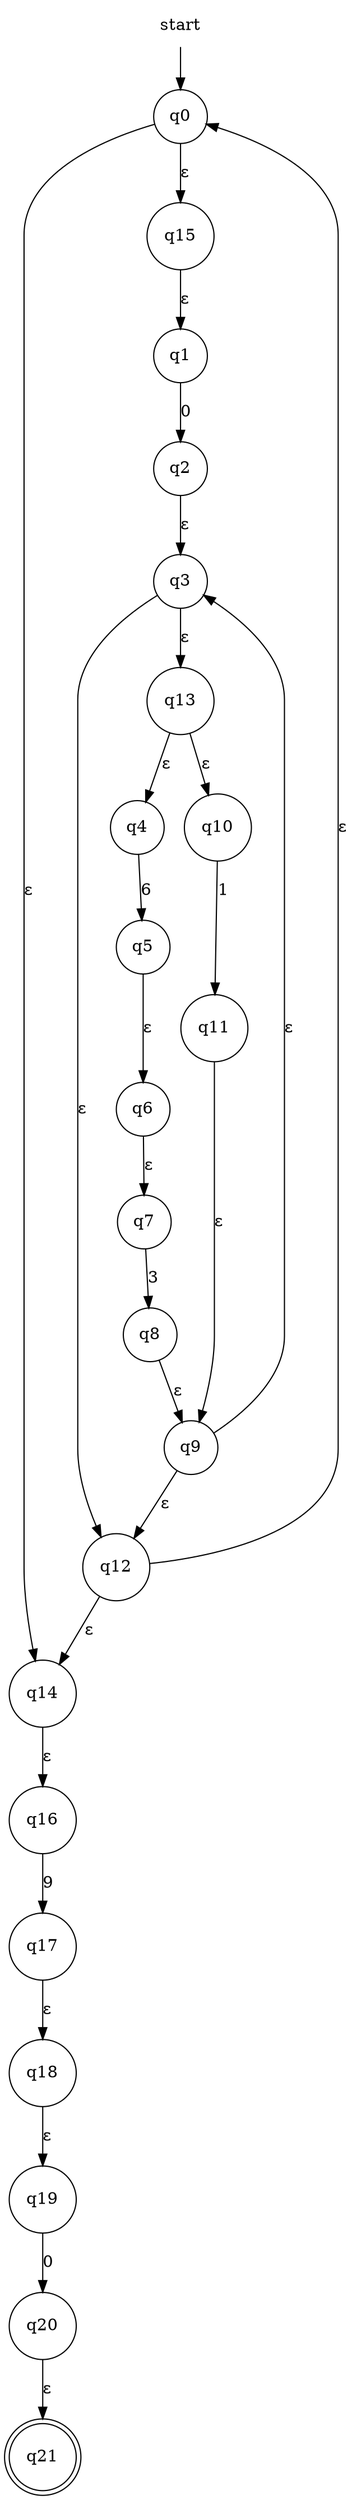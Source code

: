 digraph automaton {
    node [shape=none]; start;
    node [shape=doublecircle]; "q21";
    node [shape=circle];
    start -> "q0";
    "q0" -> "q14" [label="&epsilon;"];
    "q0" -> "q15" [label="&epsilon;"];
    "q1" -> "q2" [label="0"];
    "q2" -> "q3" [label="&epsilon;"];
    "q3" -> "q12" [label="&epsilon;"];
    "q3" -> "q13" [label="&epsilon;"];
    "q4" -> "q5" [label="6"];
    "q5" -> "q6" [label="&epsilon;"];
    "q6" -> "q7" [label="&epsilon;"];
    "q7" -> "q8" [label="3"];
    "q8" -> "q9" [label="&epsilon;"];
    "q9" -> "q3" [label="&epsilon;"];
    "q9" -> "q12" [label="&epsilon;"];
    "q10" -> "q11" [label="1"];
    "q11" -> "q9" [label="&epsilon;"];
    "q12" -> "q0" [label="&epsilon;"];
    "q12" -> "q14" [label="&epsilon;"];
    "q13" -> "q4" [label="&epsilon;"];
    "q13" -> "q10" [label="&epsilon;"];
    "q14" -> "q16" [label="&epsilon;"];
    "q15" -> "q1" [label="&epsilon;"];
    "q16" -> "q17" [label="9"];
    "q17" -> "q18" [label="&epsilon;"];
    "q18" -> "q19" [label="&epsilon;"];
    "q19" -> "q20" [label="0"];
    "q20" -> "q21" [label="&epsilon;"];
}
